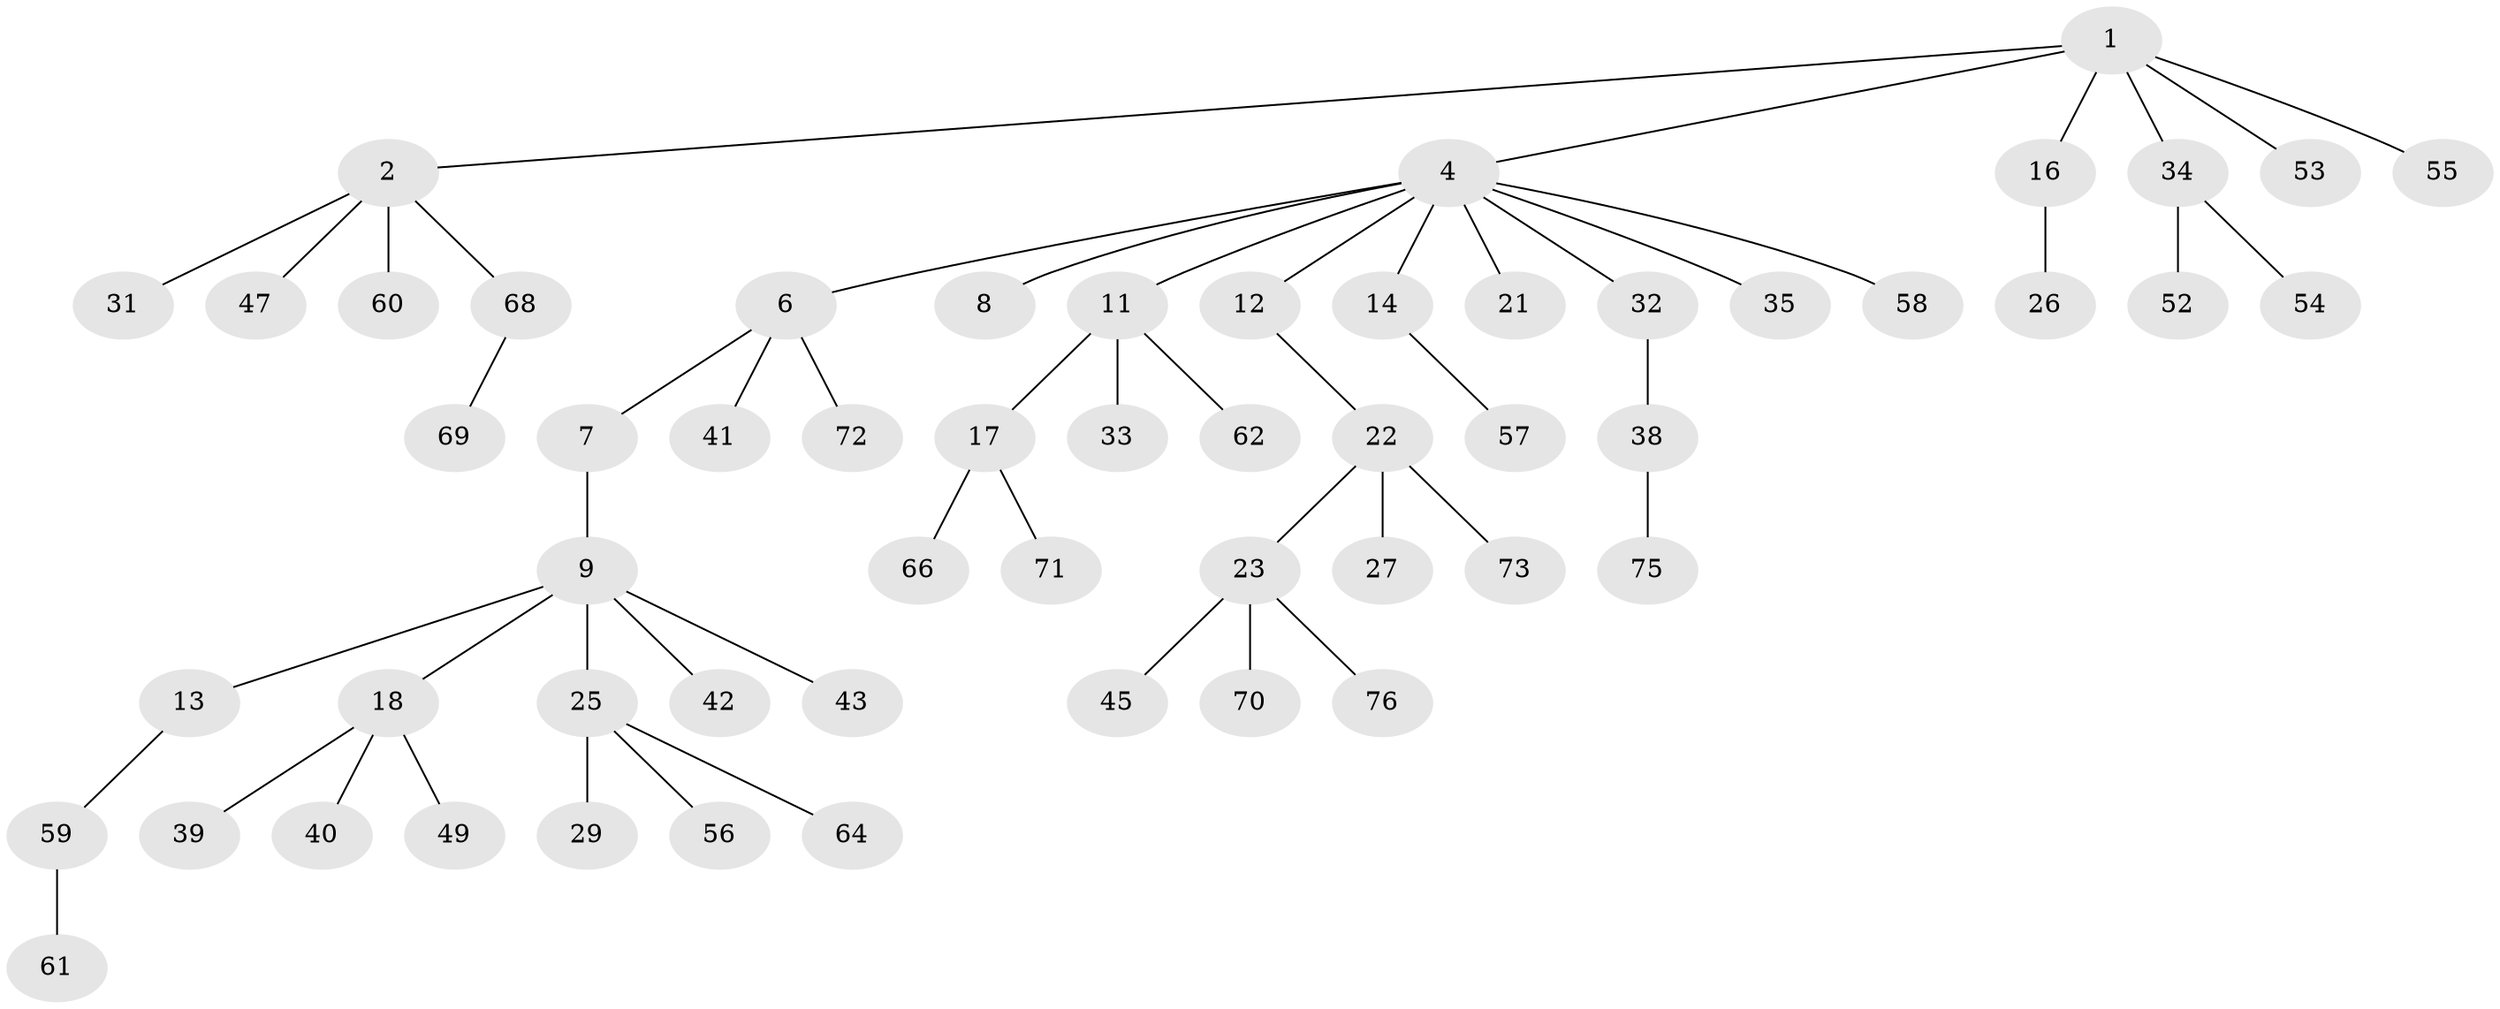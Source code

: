 // Generated by graph-tools (version 1.1) at 2025/24/03/03/25 07:24:09]
// undirected, 56 vertices, 55 edges
graph export_dot {
graph [start="1"]
  node [color=gray90,style=filled];
  1 [super="+3"];
  2 [super="+10"];
  4 [super="+5"];
  6;
  7 [super="+19"];
  8;
  9 [super="+37"];
  11 [super="+74"];
  12;
  13 [super="+15"];
  14;
  16;
  17 [super="+20"];
  18 [super="+30"];
  21 [super="+50"];
  22 [super="+28"];
  23 [super="+24"];
  25 [super="+44"];
  26 [super="+36"];
  27;
  29;
  31;
  32;
  33;
  34 [super="+77"];
  35;
  38 [super="+67"];
  39;
  40;
  41;
  42 [super="+46"];
  43 [super="+65"];
  45 [super="+48"];
  47 [super="+51"];
  49;
  52;
  53;
  54;
  55;
  56;
  57 [super="+63"];
  58;
  59;
  60;
  61;
  62;
  64;
  66;
  68;
  69;
  70;
  71;
  72;
  73;
  75;
  76;
  1 -- 2;
  1 -- 4;
  1 -- 16;
  1 -- 34;
  1 -- 53;
  1 -- 55;
  2 -- 60;
  2 -- 68;
  2 -- 31;
  2 -- 47;
  4 -- 6;
  4 -- 12;
  4 -- 14;
  4 -- 32;
  4 -- 35;
  4 -- 21;
  4 -- 8;
  4 -- 58;
  4 -- 11;
  6 -- 7;
  6 -- 41;
  6 -- 72;
  7 -- 9;
  9 -- 13;
  9 -- 18;
  9 -- 25;
  9 -- 42;
  9 -- 43;
  11 -- 17;
  11 -- 33;
  11 -- 62;
  12 -- 22;
  13 -- 59;
  14 -- 57;
  16 -- 26;
  17 -- 66;
  17 -- 71;
  18 -- 39;
  18 -- 49;
  18 -- 40;
  22 -- 23;
  22 -- 27;
  22 -- 73;
  23 -- 70;
  23 -- 76;
  23 -- 45;
  25 -- 29;
  25 -- 56;
  25 -- 64;
  32 -- 38;
  34 -- 52;
  34 -- 54;
  38 -- 75;
  59 -- 61;
  68 -- 69;
}
